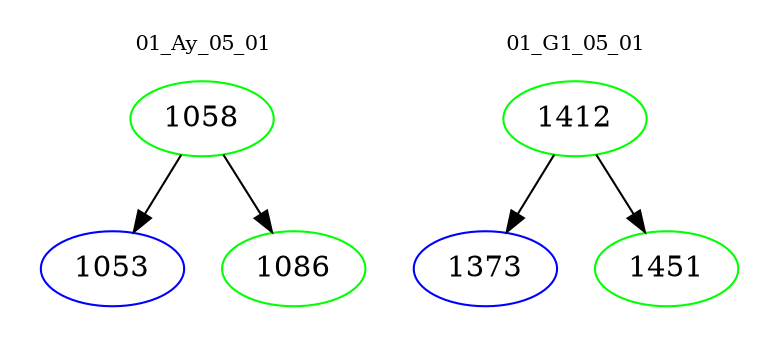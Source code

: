 digraph{
subgraph cluster_0 {
color = white
label = "01_Ay_05_01";
fontsize=10;
T0_1058 [label="1058", color="green"]
T0_1058 -> T0_1053 [color="black"]
T0_1053 [label="1053", color="blue"]
T0_1058 -> T0_1086 [color="black"]
T0_1086 [label="1086", color="green"]
}
subgraph cluster_1 {
color = white
label = "01_G1_05_01";
fontsize=10;
T1_1412 [label="1412", color="green"]
T1_1412 -> T1_1373 [color="black"]
T1_1373 [label="1373", color="blue"]
T1_1412 -> T1_1451 [color="black"]
T1_1451 [label="1451", color="green"]
}
}
